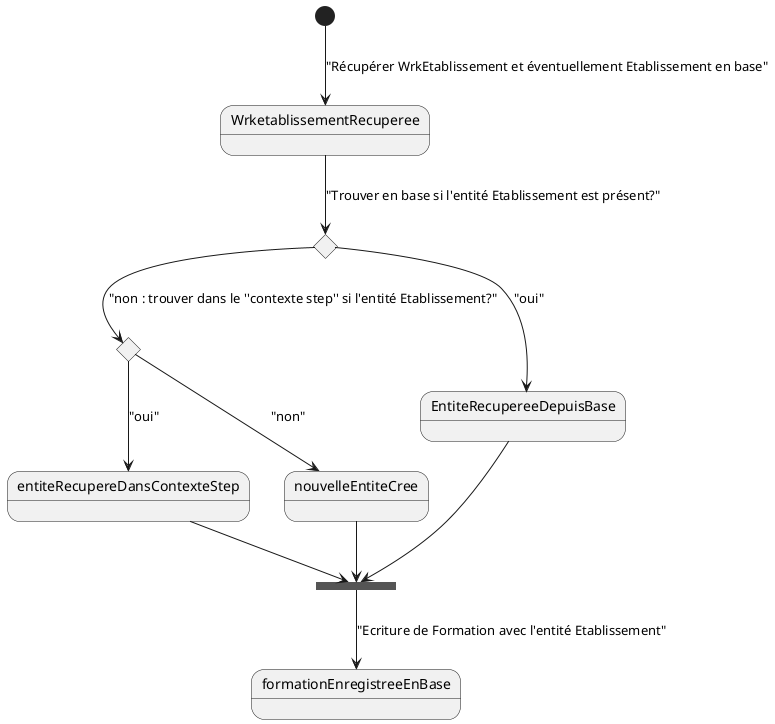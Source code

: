 @startuml
state etablissementEnBase <<choice>>
state etablissementDansContexteStep <<choice>>
state apresProcessor<<join>>
[*] --> WrketablissementRecuperee : "Récupérer WrkEtablissement et éventuellement Etablissement en base"
WrketablissementRecuperee --> etablissementEnBase : "Trouver en base si l'entité Etablissement est présent?"
etablissementEnBase --> EntiteRecupereeDepuisBase : "oui"


etablissementEnBase --> etablissementDansContexteStep : "non : trouver dans le ''contexte step'' si l'entité Etablissement?"
etablissementDansContexteStep --> entiteRecupereDansContexteStep : "oui"
etablissementDansContexteStep --> nouvelleEntiteCree : "non"


EntiteRecupereeDepuisBase --> apresProcessor
entiteRecupereDansContexteStep --> apresProcessor
nouvelleEntiteCree --> apresProcessor

apresProcessor --> formationEnregistreeEnBase : "Ecriture de Formation avec l'entité Etablissement"
@enduml